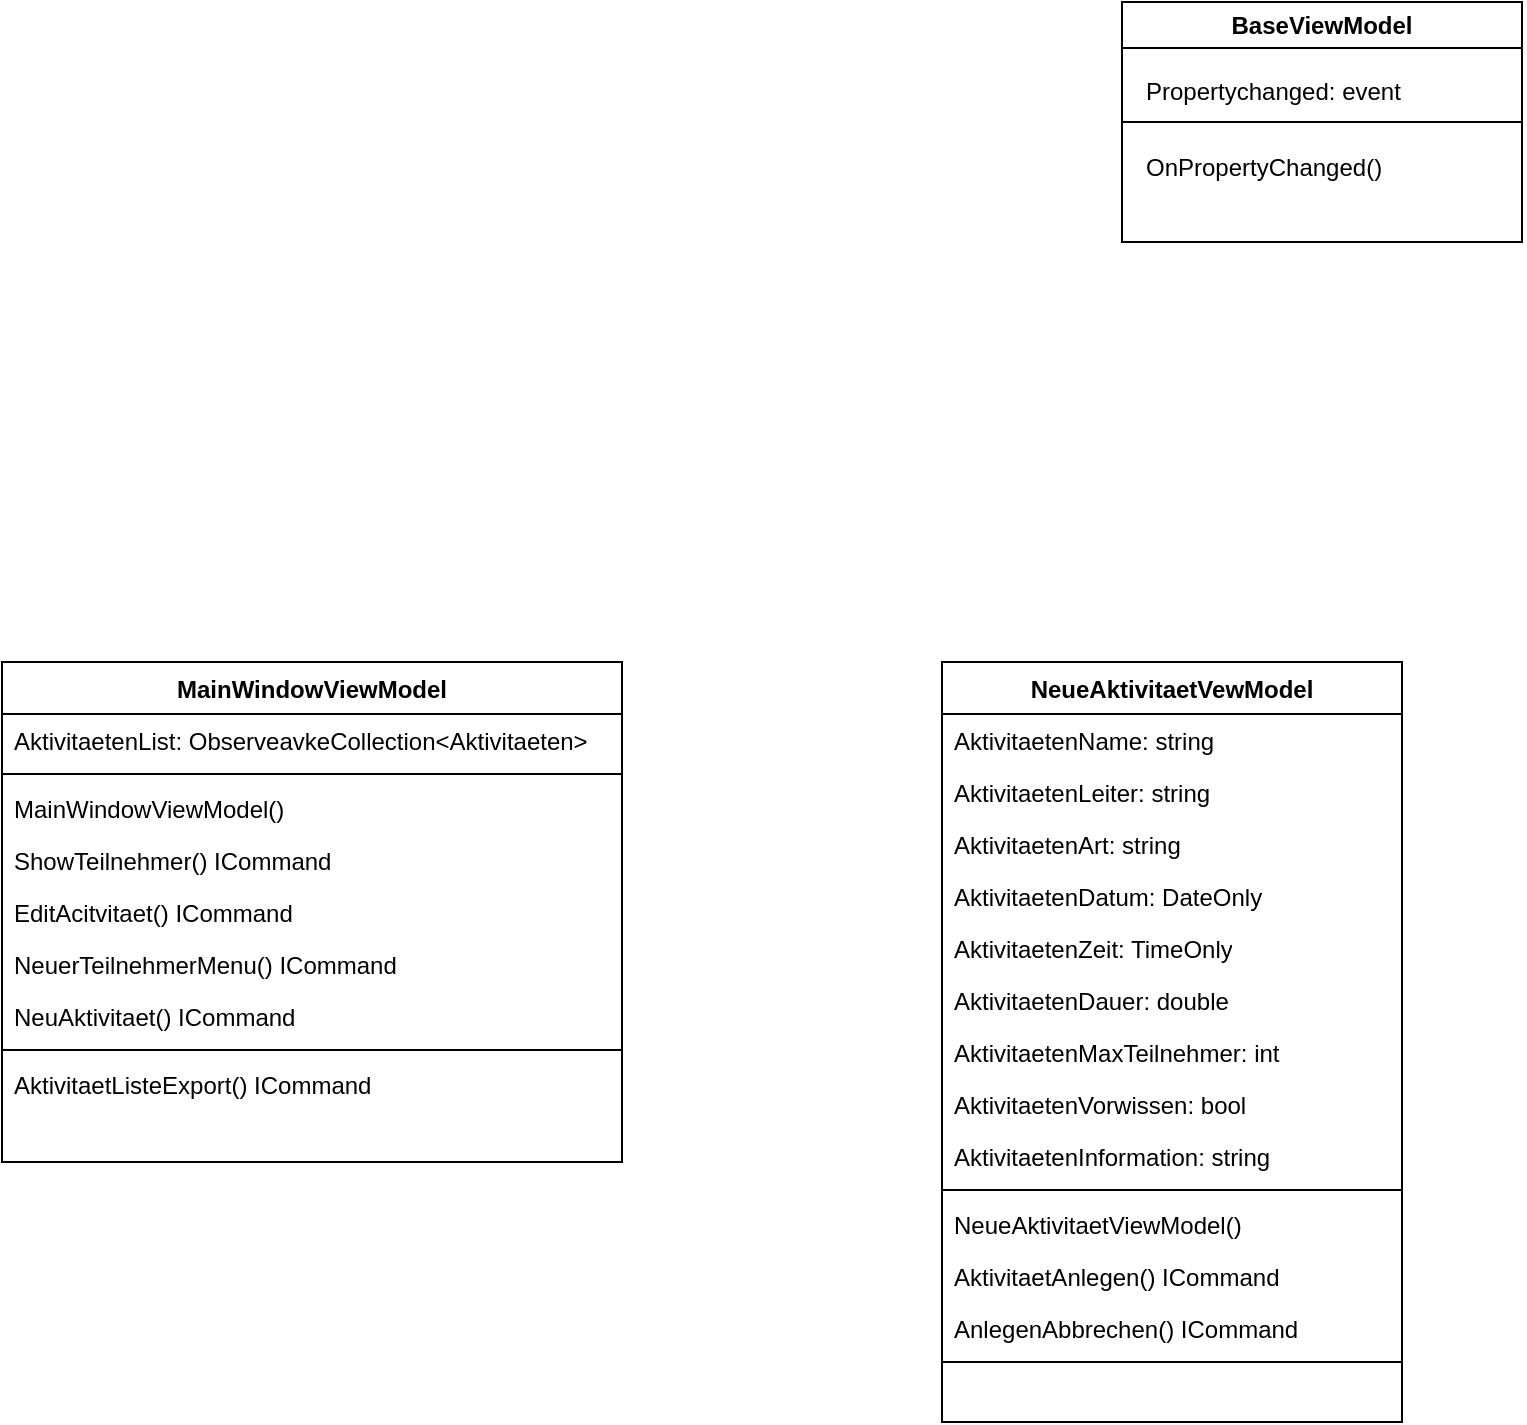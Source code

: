 <mxfile version="21.6.1" type="github">
  <diagram name="Page-1" id="RdVm4Sz-uKxTIq5BJe5c">
    <mxGraphModel dx="2074" dy="1153" grid="1" gridSize="10" guides="1" tooltips="1" connect="1" arrows="1" fold="1" page="1" pageScale="1" pageWidth="1654" pageHeight="1169" math="0" shadow="0">
      <root>
        <mxCell id="0" />
        <mxCell id="1" parent="0" />
        <mxCell id="Tb_Kh7ZDN0dCihc9eWvm-25" value="BaseViewModel" style="swimlane;whiteSpace=wrap;html=1;" vertex="1" parent="1">
          <mxGeometry x="630" y="40" width="200" height="120" as="geometry" />
        </mxCell>
        <mxCell id="Tb_Kh7ZDN0dCihc9eWvm-26" value="&lt;div align=&quot;left&quot;&gt;Propertychanged: event&lt;/div&gt;" style="text;html=1;align=left;verticalAlign=middle;resizable=0;points=[];autosize=1;strokeColor=none;fillColor=none;" vertex="1" parent="Tb_Kh7ZDN0dCihc9eWvm-25">
          <mxGeometry x="10" y="30" width="150" height="30" as="geometry" />
        </mxCell>
        <mxCell id="Tb_Kh7ZDN0dCihc9eWvm-27" value="" style="edgeStyle=none;orthogonalLoop=1;jettySize=auto;html=1;rounded=0;endArrow=none;endFill=0;" edge="1" parent="Tb_Kh7ZDN0dCihc9eWvm-25">
          <mxGeometry width="100" relative="1" as="geometry">
            <mxPoint y="60" as="sourcePoint" />
            <mxPoint x="200" y="60" as="targetPoint" />
            <Array as="points">
              <mxPoint x="100" y="60" />
            </Array>
          </mxGeometry>
        </mxCell>
        <mxCell id="Tb_Kh7ZDN0dCihc9eWvm-28" value="&lt;div align=&quot;left&quot;&gt;OnPropertyChanged()&lt;/div&gt;" style="text;html=1;align=left;verticalAlign=middle;resizable=0;points=[];autosize=1;strokeColor=none;fillColor=none;" vertex="1" parent="Tb_Kh7ZDN0dCihc9eWvm-25">
          <mxGeometry x="10" y="68" width="140" height="30" as="geometry" />
        </mxCell>
        <mxCell id="Tb_Kh7ZDN0dCihc9eWvm-29" value="NeueAktivitaetVewModel" style="swimlane;fontStyle=1;align=center;verticalAlign=top;childLayout=stackLayout;horizontal=1;startSize=26;horizontalStack=0;resizeParent=1;resizeParentMax=0;resizeLast=0;collapsible=1;marginBottom=0;whiteSpace=wrap;html=1;" vertex="1" parent="1">
          <mxGeometry x="540" y="370" width="230" height="380" as="geometry" />
        </mxCell>
        <mxCell id="Tb_Kh7ZDN0dCihc9eWvm-30" value="AktivitaetenName: string" style="text;strokeColor=none;fillColor=none;align=left;verticalAlign=top;spacingLeft=4;spacingRight=4;overflow=hidden;rotatable=0;points=[[0,0.5],[1,0.5]];portConstraint=eastwest;whiteSpace=wrap;html=1;" vertex="1" parent="Tb_Kh7ZDN0dCihc9eWvm-29">
          <mxGeometry y="26" width="230" height="26" as="geometry" />
        </mxCell>
        <mxCell id="Tb_Kh7ZDN0dCihc9eWvm-70" value="AktivitaetenLeiter: string" style="text;strokeColor=none;fillColor=none;align=left;verticalAlign=top;spacingLeft=4;spacingRight=4;overflow=hidden;rotatable=0;points=[[0,0.5],[1,0.5]];portConstraint=eastwest;whiteSpace=wrap;html=1;" vertex="1" parent="Tb_Kh7ZDN0dCihc9eWvm-29">
          <mxGeometry y="52" width="230" height="26" as="geometry" />
        </mxCell>
        <mxCell id="Tb_Kh7ZDN0dCihc9eWvm-69" value="AktivitaetenArt: string" style="text;strokeColor=none;fillColor=none;align=left;verticalAlign=top;spacingLeft=4;spacingRight=4;overflow=hidden;rotatable=0;points=[[0,0.5],[1,0.5]];portConstraint=eastwest;whiteSpace=wrap;html=1;" vertex="1" parent="Tb_Kh7ZDN0dCihc9eWvm-29">
          <mxGeometry y="78" width="230" height="26" as="geometry" />
        </mxCell>
        <mxCell id="Tb_Kh7ZDN0dCihc9eWvm-68" value="AktivitaetenDatum: DateOnly" style="text;strokeColor=none;fillColor=none;align=left;verticalAlign=top;spacingLeft=4;spacingRight=4;overflow=hidden;rotatable=0;points=[[0,0.5],[1,0.5]];portConstraint=eastwest;whiteSpace=wrap;html=1;" vertex="1" parent="Tb_Kh7ZDN0dCihc9eWvm-29">
          <mxGeometry y="104" width="230" height="26" as="geometry" />
        </mxCell>
        <mxCell id="Tb_Kh7ZDN0dCihc9eWvm-67" value="AktivitaetenZeit: TimeOnly" style="text;strokeColor=none;fillColor=none;align=left;verticalAlign=top;spacingLeft=4;spacingRight=4;overflow=hidden;rotatable=0;points=[[0,0.5],[1,0.5]];portConstraint=eastwest;whiteSpace=wrap;html=1;" vertex="1" parent="Tb_Kh7ZDN0dCihc9eWvm-29">
          <mxGeometry y="130" width="230" height="26" as="geometry" />
        </mxCell>
        <mxCell id="Tb_Kh7ZDN0dCihc9eWvm-66" value="AktivitaetenDauer: double" style="text;strokeColor=none;fillColor=none;align=left;verticalAlign=top;spacingLeft=4;spacingRight=4;overflow=hidden;rotatable=0;points=[[0,0.5],[1,0.5]];portConstraint=eastwest;whiteSpace=wrap;html=1;" vertex="1" parent="Tb_Kh7ZDN0dCihc9eWvm-29">
          <mxGeometry y="156" width="230" height="26" as="geometry" />
        </mxCell>
        <mxCell id="Tb_Kh7ZDN0dCihc9eWvm-65" value="AktivitaetenMaxTeilnehmer: int" style="text;strokeColor=none;fillColor=none;align=left;verticalAlign=top;spacingLeft=4;spacingRight=4;overflow=hidden;rotatable=0;points=[[0,0.5],[1,0.5]];portConstraint=eastwest;whiteSpace=wrap;html=1;" vertex="1" parent="Tb_Kh7ZDN0dCihc9eWvm-29">
          <mxGeometry y="182" width="230" height="26" as="geometry" />
        </mxCell>
        <mxCell id="Tb_Kh7ZDN0dCihc9eWvm-64" value="AktivitaetenVorwissen: bool" style="text;strokeColor=none;fillColor=none;align=left;verticalAlign=top;spacingLeft=4;spacingRight=4;overflow=hidden;rotatable=0;points=[[0,0.5],[1,0.5]];portConstraint=eastwest;whiteSpace=wrap;html=1;" vertex="1" parent="Tb_Kh7ZDN0dCihc9eWvm-29">
          <mxGeometry y="208" width="230" height="26" as="geometry" />
        </mxCell>
        <mxCell id="Tb_Kh7ZDN0dCihc9eWvm-71" value="AktivitaetenInformation: string" style="text;strokeColor=none;fillColor=none;align=left;verticalAlign=top;spacingLeft=4;spacingRight=4;overflow=hidden;rotatable=0;points=[[0,0.5],[1,0.5]];portConstraint=eastwest;whiteSpace=wrap;html=1;" vertex="1" parent="Tb_Kh7ZDN0dCihc9eWvm-29">
          <mxGeometry y="234" width="230" height="26" as="geometry" />
        </mxCell>
        <mxCell id="Tb_Kh7ZDN0dCihc9eWvm-31" value="" style="line;strokeWidth=1;fillColor=none;align=left;verticalAlign=middle;spacingTop=-1;spacingLeft=3;spacingRight=3;rotatable=0;labelPosition=right;points=[];portConstraint=eastwest;strokeColor=inherit;" vertex="1" parent="Tb_Kh7ZDN0dCihc9eWvm-29">
          <mxGeometry y="260" width="230" height="8" as="geometry" />
        </mxCell>
        <mxCell id="Tb_Kh7ZDN0dCihc9eWvm-32" value="NeueAktivitaetViewModel()" style="text;strokeColor=none;fillColor=none;align=left;verticalAlign=top;spacingLeft=4;spacingRight=4;overflow=hidden;rotatable=0;points=[[0,0.5],[1,0.5]];portConstraint=eastwest;whiteSpace=wrap;html=1;" vertex="1" parent="Tb_Kh7ZDN0dCihc9eWvm-29">
          <mxGeometry y="268" width="230" height="26" as="geometry" />
        </mxCell>
        <mxCell id="Tb_Kh7ZDN0dCihc9eWvm-38" value="AktivitaetAnlegen() ICommand" style="text;strokeColor=none;fillColor=none;align=left;verticalAlign=top;spacingLeft=4;spacingRight=4;overflow=hidden;rotatable=0;points=[[0,0.5],[1,0.5]];portConstraint=eastwest;whiteSpace=wrap;html=1;" vertex="1" parent="Tb_Kh7ZDN0dCihc9eWvm-29">
          <mxGeometry y="294" width="230" height="26" as="geometry" />
        </mxCell>
        <mxCell id="Tb_Kh7ZDN0dCihc9eWvm-37" value="AnlegenAbbrechen() ICommand" style="text;strokeColor=none;fillColor=none;align=left;verticalAlign=top;spacingLeft=4;spacingRight=4;overflow=hidden;rotatable=0;points=[[0,0.5],[1,0.5]];portConstraint=eastwest;whiteSpace=wrap;html=1;" vertex="1" parent="Tb_Kh7ZDN0dCihc9eWvm-29">
          <mxGeometry y="320" width="230" height="26" as="geometry" />
        </mxCell>
        <mxCell id="Tb_Kh7ZDN0dCihc9eWvm-41" value="" style="line;strokeWidth=1;fillColor=none;align=left;verticalAlign=middle;spacingTop=-1;spacingLeft=3;spacingRight=3;rotatable=0;labelPosition=right;points=[];portConstraint=eastwest;strokeColor=inherit;" vertex="1" parent="Tb_Kh7ZDN0dCihc9eWvm-29">
          <mxGeometry y="346" width="230" height="8" as="geometry" />
        </mxCell>
        <mxCell id="Tb_Kh7ZDN0dCihc9eWvm-39" style="text;strokeColor=none;fillColor=none;align=left;verticalAlign=top;spacingLeft=4;spacingRight=4;overflow=hidden;rotatable=0;points=[[0,0.5],[1,0.5]];portConstraint=eastwest;whiteSpace=wrap;html=1;" vertex="1" parent="Tb_Kh7ZDN0dCihc9eWvm-29">
          <mxGeometry y="354" width="230" height="26" as="geometry" />
        </mxCell>
        <mxCell id="Tb_Kh7ZDN0dCihc9eWvm-53" value="MainWindowViewModel" style="swimlane;fontStyle=1;align=center;verticalAlign=top;childLayout=stackLayout;horizontal=1;startSize=26;horizontalStack=0;resizeParent=1;resizeParentMax=0;resizeLast=0;collapsible=1;marginBottom=0;whiteSpace=wrap;html=1;" vertex="1" parent="1">
          <mxGeometry x="70" y="370" width="310" height="250" as="geometry" />
        </mxCell>
        <mxCell id="Tb_Kh7ZDN0dCihc9eWvm-54" value="AktivitaetenList: ObserveavkeCollection&amp;lt;Aktivitaeten&amp;gt;" style="text;strokeColor=none;fillColor=none;align=left;verticalAlign=top;spacingLeft=4;spacingRight=4;overflow=hidden;rotatable=0;points=[[0,0.5],[1,0.5]];portConstraint=eastwest;whiteSpace=wrap;html=1;" vertex="1" parent="Tb_Kh7ZDN0dCihc9eWvm-53">
          <mxGeometry y="26" width="310" height="26" as="geometry" />
        </mxCell>
        <mxCell id="Tb_Kh7ZDN0dCihc9eWvm-55" value="" style="line;strokeWidth=1;fillColor=none;align=left;verticalAlign=middle;spacingTop=-1;spacingLeft=3;spacingRight=3;rotatable=0;labelPosition=right;points=[];portConstraint=eastwest;strokeColor=inherit;" vertex="1" parent="Tb_Kh7ZDN0dCihc9eWvm-53">
          <mxGeometry y="52" width="310" height="8" as="geometry" />
        </mxCell>
        <mxCell id="Tb_Kh7ZDN0dCihc9eWvm-56" value="MainWindowViewModel()" style="text;strokeColor=none;fillColor=none;align=left;verticalAlign=top;spacingLeft=4;spacingRight=4;overflow=hidden;rotatable=0;points=[[0,0.5],[1,0.5]];portConstraint=eastwest;whiteSpace=wrap;html=1;" vertex="1" parent="Tb_Kh7ZDN0dCihc9eWvm-53">
          <mxGeometry y="60" width="310" height="26" as="geometry" />
        </mxCell>
        <mxCell id="Tb_Kh7ZDN0dCihc9eWvm-57" value="ShowTeilnehmer() ICommand" style="text;strokeColor=none;fillColor=none;align=left;verticalAlign=top;spacingLeft=4;spacingRight=4;overflow=hidden;rotatable=0;points=[[0,0.5],[1,0.5]];portConstraint=eastwest;whiteSpace=wrap;html=1;" vertex="1" parent="Tb_Kh7ZDN0dCihc9eWvm-53">
          <mxGeometry y="86" width="310" height="26" as="geometry" />
        </mxCell>
        <mxCell id="Tb_Kh7ZDN0dCihc9eWvm-58" value="EditAcitvitaet() ICommand" style="text;strokeColor=none;fillColor=none;align=left;verticalAlign=top;spacingLeft=4;spacingRight=4;overflow=hidden;rotatable=0;points=[[0,0.5],[1,0.5]];portConstraint=eastwest;whiteSpace=wrap;html=1;" vertex="1" parent="Tb_Kh7ZDN0dCihc9eWvm-53">
          <mxGeometry y="112" width="310" height="26" as="geometry" />
        </mxCell>
        <mxCell id="Tb_Kh7ZDN0dCihc9eWvm-59" value="NeuerTeilnehmerMenu() ICommand" style="text;strokeColor=none;fillColor=none;align=left;verticalAlign=top;spacingLeft=4;spacingRight=4;overflow=hidden;rotatable=0;points=[[0,0.5],[1,0.5]];portConstraint=eastwest;whiteSpace=wrap;html=1;" vertex="1" parent="Tb_Kh7ZDN0dCihc9eWvm-53">
          <mxGeometry y="138" width="310" height="26" as="geometry" />
        </mxCell>
        <mxCell id="Tb_Kh7ZDN0dCihc9eWvm-60" value="NeuAktivitaet() ICommand" style="text;strokeColor=none;fillColor=none;align=left;verticalAlign=top;spacingLeft=4;spacingRight=4;overflow=hidden;rotatable=0;points=[[0,0.5],[1,0.5]];portConstraint=eastwest;whiteSpace=wrap;html=1;" vertex="1" parent="Tb_Kh7ZDN0dCihc9eWvm-53">
          <mxGeometry y="164" width="310" height="26" as="geometry" />
        </mxCell>
        <mxCell id="Tb_Kh7ZDN0dCihc9eWvm-61" value="" style="line;strokeWidth=1;fillColor=none;align=left;verticalAlign=middle;spacingTop=-1;spacingLeft=3;spacingRight=3;rotatable=0;labelPosition=right;points=[];portConstraint=eastwest;strokeColor=inherit;" vertex="1" parent="Tb_Kh7ZDN0dCihc9eWvm-53">
          <mxGeometry y="190" width="310" height="8" as="geometry" />
        </mxCell>
        <mxCell id="Tb_Kh7ZDN0dCihc9eWvm-62" value="AktivitaetListeExport() ICommand" style="text;strokeColor=none;fillColor=none;align=left;verticalAlign=top;spacingLeft=4;spacingRight=4;overflow=hidden;rotatable=0;points=[[0,0.5],[1,0.5]];portConstraint=eastwest;whiteSpace=wrap;html=1;" vertex="1" parent="Tb_Kh7ZDN0dCihc9eWvm-53">
          <mxGeometry y="198" width="310" height="26" as="geometry" />
        </mxCell>
        <mxCell id="Tb_Kh7ZDN0dCihc9eWvm-63" style="text;strokeColor=none;fillColor=none;align=left;verticalAlign=top;spacingLeft=4;spacingRight=4;overflow=hidden;rotatable=0;points=[[0,0.5],[1,0.5]];portConstraint=eastwest;whiteSpace=wrap;html=1;" vertex="1" parent="Tb_Kh7ZDN0dCihc9eWvm-53">
          <mxGeometry y="224" width="310" height="26" as="geometry" />
        </mxCell>
      </root>
    </mxGraphModel>
  </diagram>
</mxfile>
